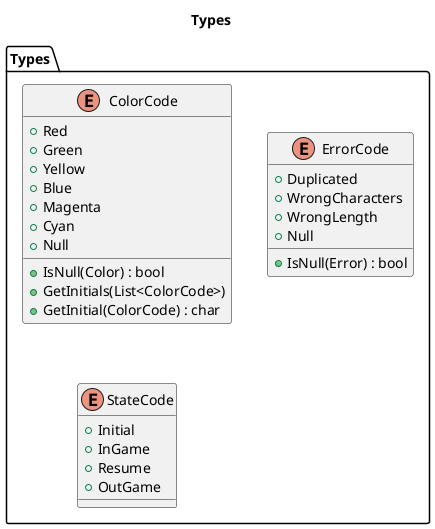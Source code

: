 @startuml Types
title Types
namespace Types{
    enum ColorCode{
        +Red
        +Green
        +Yellow
        +Blue
        +Magenta
        +Cyan
        +Null
        +IsNull(Color) : bool
        +GetInitials(List<ColorCode>)
        +GetInitial(ColorCode) : char
    }

    enum ErrorCode{
        +Duplicated
        +WrongCharacters
        +WrongLength
        +Null
        +IsNull(Error) : bool
    }

    enum StateCode{
        +Initial
        +InGame
        +Resume
        +OutGame
    }
}
@enduml